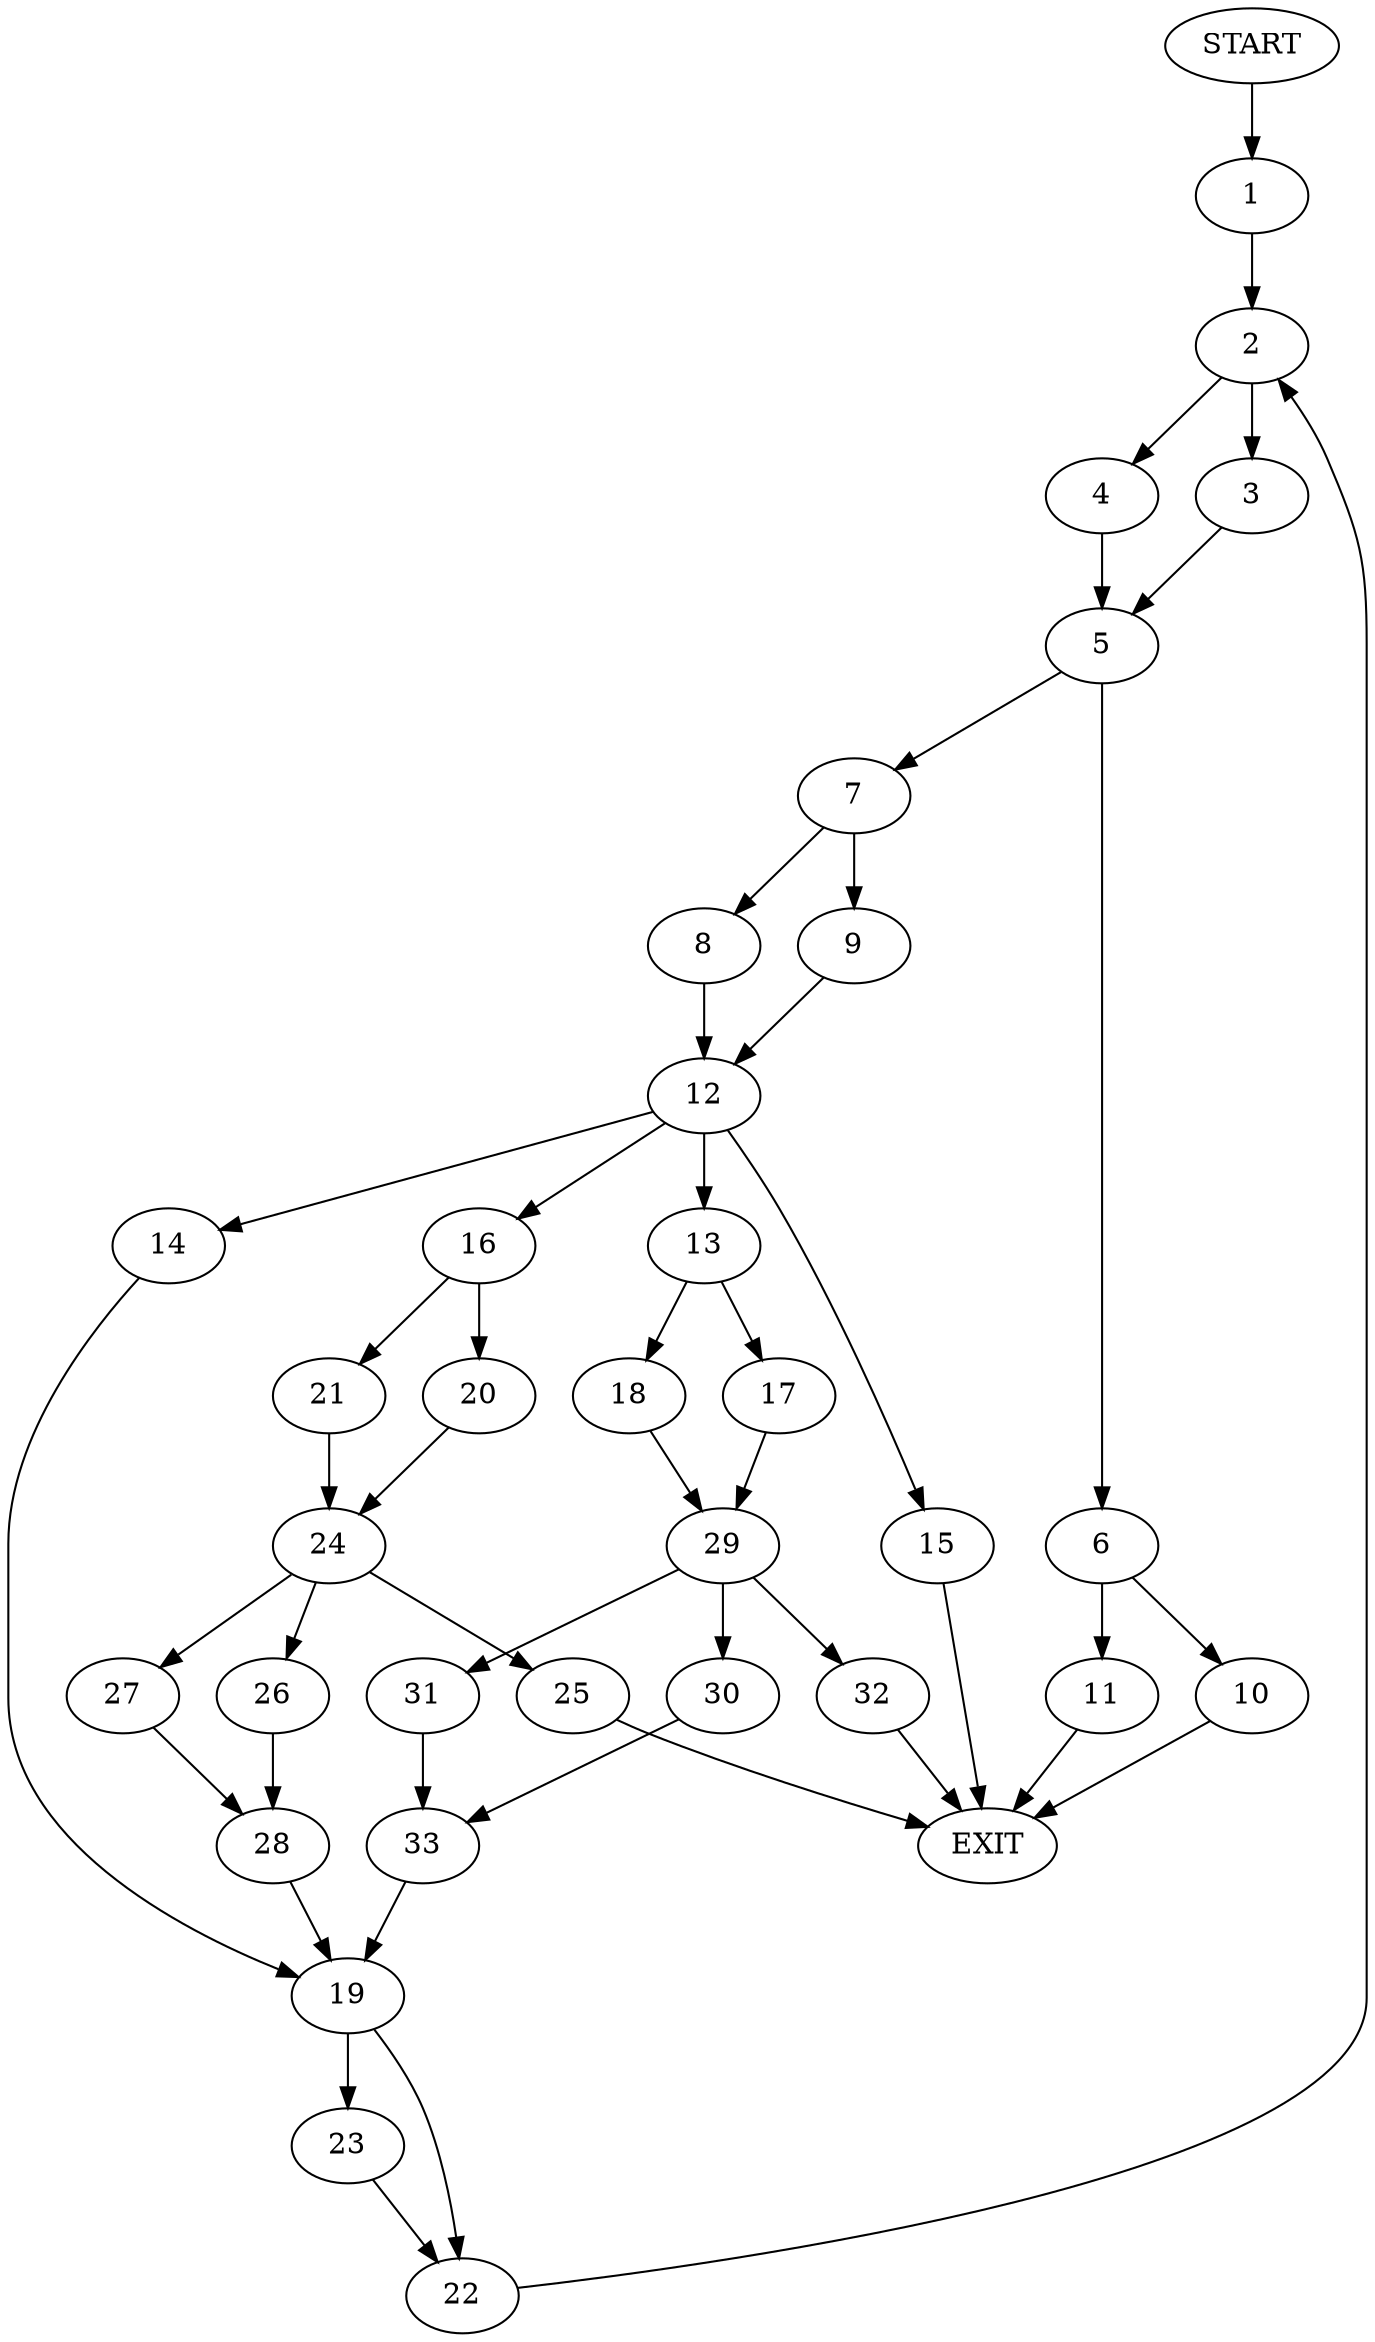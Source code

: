 digraph {
0 [label="START"]
34 [label="EXIT"]
0 -> 1
1 -> 2
2 -> 3
2 -> 4
3 -> 5
4 -> 5
5 -> 6
5 -> 7
7 -> 8
7 -> 9
6 -> 10
6 -> 11
8 -> 12
9 -> 12
10 -> 34
11 -> 34
12 -> 13
12 -> 14
12 -> 15
12 -> 16
13 -> 17
13 -> 18
14 -> 19
16 -> 20
16 -> 21
15 -> 34
19 -> 22
19 -> 23
21 -> 24
20 -> 24
24 -> 25
24 -> 26
24 -> 27
25 -> 34
26 -> 28
27 -> 28
28 -> 19
18 -> 29
17 -> 29
29 -> 30
29 -> 31
29 -> 32
30 -> 33
31 -> 33
32 -> 34
33 -> 19
23 -> 22
22 -> 2
}
